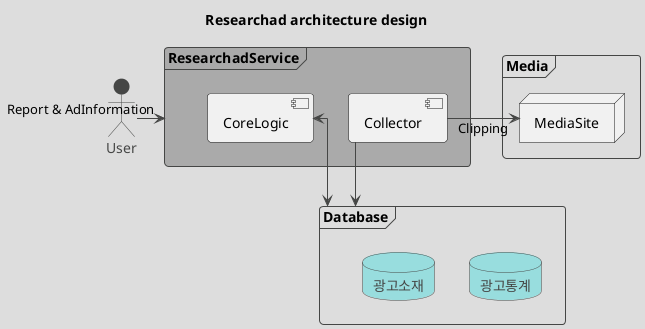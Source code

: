 @startuml
!theme toy
skinparam linetype ortho

title Researchad architecture design


actor User
frame Media {
    node MediaSite
}
frame ResearchadService #aaa {
    component CoreLogic
    component Collector
}
frame Database {
    database 광고통계
    database 광고소재
}

User -> ResearchadService : Report & AdInformation
CoreLogic <--> Database
Collector -> MediaSite : Clipping
Collector -> Database

@enduml